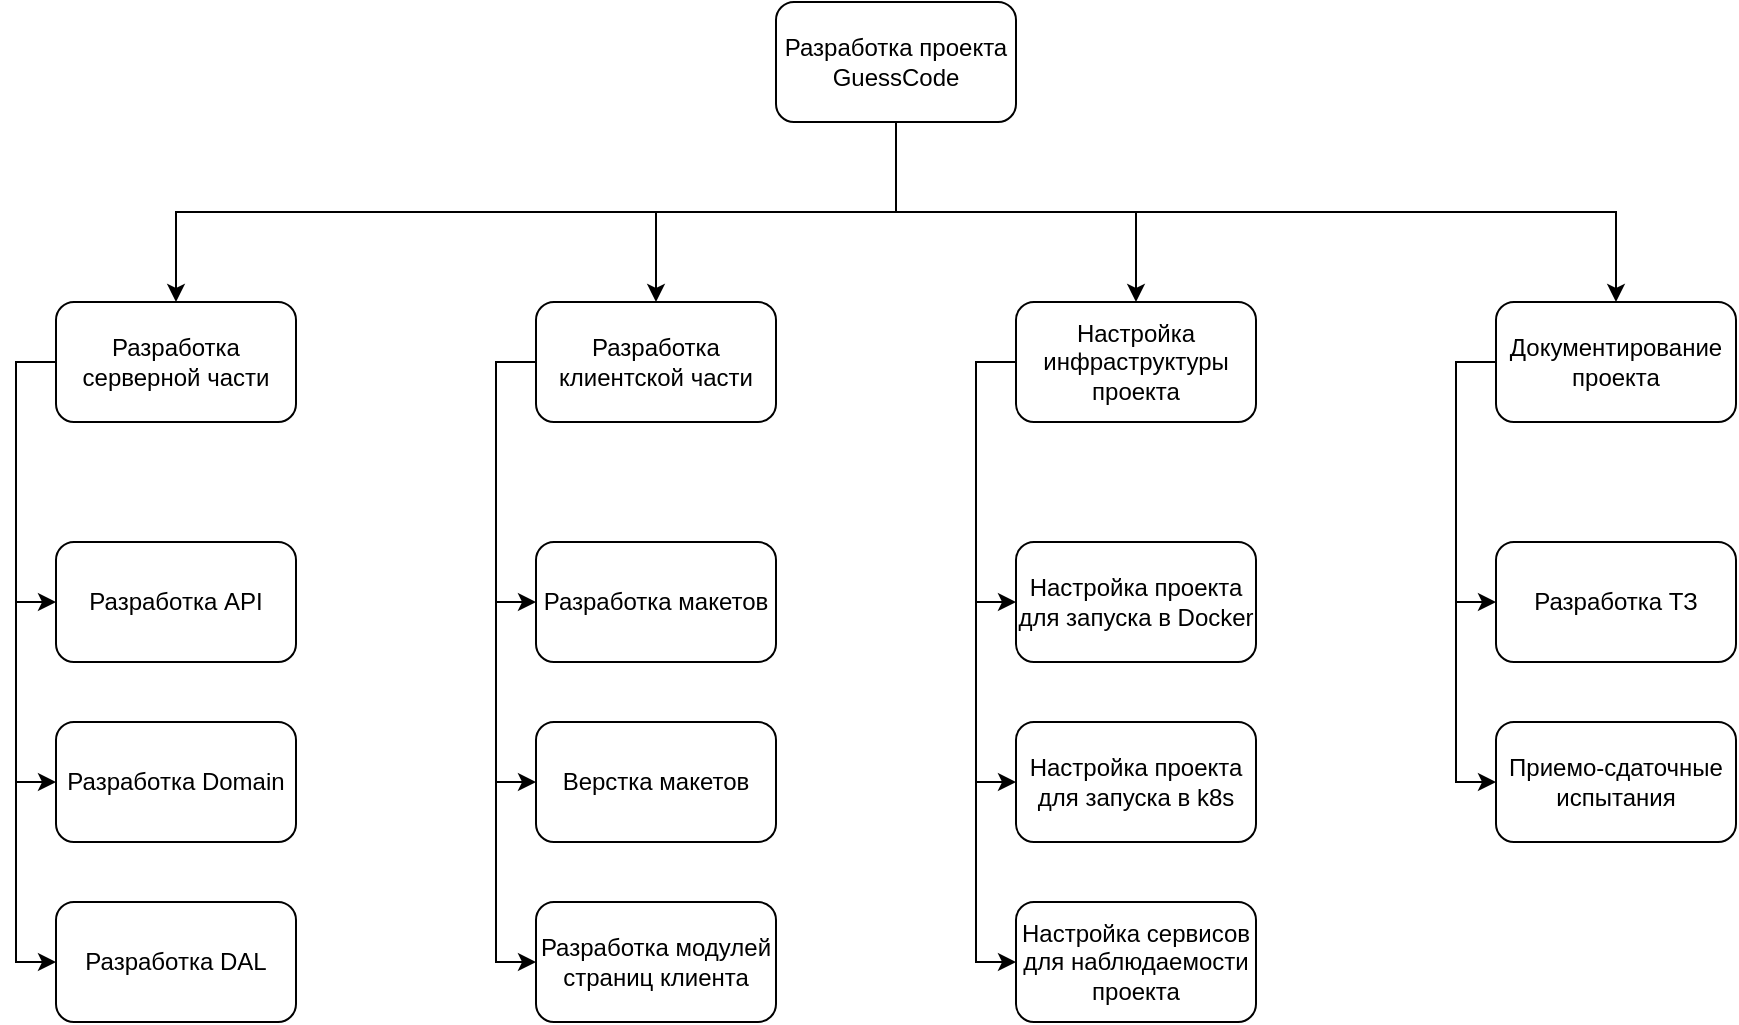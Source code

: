 <mxfile version="20.3.0" type="device"><diagram id="OUsoSa7xh8NiM-7ACgM8" name="Страница 1"><mxGraphModel dx="2249" dy="865" grid="1" gridSize="10" guides="1" tooltips="1" connect="1" arrows="1" fold="1" page="1" pageScale="1" pageWidth="827" pageHeight="1169" math="0" shadow="0"><root><mxCell id="0"/><mxCell id="1" parent="0"/><mxCell id="bmXov8r9AmRfZovApbLZ-29" style="edgeStyle=orthogonalEdgeStyle;rounded=0;orthogonalLoop=1;jettySize=auto;html=1;exitX=0.5;exitY=1;exitDx=0;exitDy=0;entryX=0.5;entryY=0;entryDx=0;entryDy=0;" edge="1" parent="1" source="bmXov8r9AmRfZovApbLZ-1" target="bmXov8r9AmRfZovApbLZ-3"><mxGeometry relative="1" as="geometry"/></mxCell><mxCell id="bmXov8r9AmRfZovApbLZ-30" style="edgeStyle=orthogonalEdgeStyle;rounded=0;orthogonalLoop=1;jettySize=auto;html=1;exitX=0.5;exitY=1;exitDx=0;exitDy=0;entryX=0.5;entryY=0;entryDx=0;entryDy=0;" edge="1" parent="1" source="bmXov8r9AmRfZovApbLZ-1" target="bmXov8r9AmRfZovApbLZ-4"><mxGeometry relative="1" as="geometry"/></mxCell><mxCell id="bmXov8r9AmRfZovApbLZ-31" style="edgeStyle=orthogonalEdgeStyle;rounded=0;orthogonalLoop=1;jettySize=auto;html=1;exitX=0.5;exitY=1;exitDx=0;exitDy=0;entryX=0.5;entryY=0;entryDx=0;entryDy=0;" edge="1" parent="1" source="bmXov8r9AmRfZovApbLZ-1" target="bmXov8r9AmRfZovApbLZ-5"><mxGeometry relative="1" as="geometry"/></mxCell><mxCell id="bmXov8r9AmRfZovApbLZ-32" style="edgeStyle=orthogonalEdgeStyle;rounded=0;orthogonalLoop=1;jettySize=auto;html=1;exitX=0.5;exitY=1;exitDx=0;exitDy=0;entryX=0.5;entryY=0;entryDx=0;entryDy=0;" edge="1" parent="1" source="bmXov8r9AmRfZovApbLZ-1" target="bmXov8r9AmRfZovApbLZ-6"><mxGeometry relative="1" as="geometry"/></mxCell><mxCell id="bmXov8r9AmRfZovApbLZ-1" value="Разработка проекта GuessCode" style="rounded=1;whiteSpace=wrap;html=1;" vertex="1" parent="1"><mxGeometry x="360" y="40" width="120" height="60" as="geometry"/></mxCell><mxCell id="bmXov8r9AmRfZovApbLZ-10" style="edgeStyle=orthogonalEdgeStyle;rounded=0;orthogonalLoop=1;jettySize=auto;html=1;exitX=0;exitY=0.5;exitDx=0;exitDy=0;entryX=0;entryY=0.5;entryDx=0;entryDy=0;" edge="1" parent="1" source="bmXov8r9AmRfZovApbLZ-3" target="bmXov8r9AmRfZovApbLZ-7"><mxGeometry relative="1" as="geometry"/></mxCell><mxCell id="bmXov8r9AmRfZovApbLZ-11" style="edgeStyle=orthogonalEdgeStyle;rounded=0;orthogonalLoop=1;jettySize=auto;html=1;exitX=0;exitY=0.5;exitDx=0;exitDy=0;entryX=0;entryY=0.5;entryDx=0;entryDy=0;" edge="1" parent="1" source="bmXov8r9AmRfZovApbLZ-3" target="bmXov8r9AmRfZovApbLZ-8"><mxGeometry relative="1" as="geometry"/></mxCell><mxCell id="bmXov8r9AmRfZovApbLZ-12" style="edgeStyle=orthogonalEdgeStyle;rounded=0;orthogonalLoop=1;jettySize=auto;html=1;exitX=0;exitY=0.5;exitDx=0;exitDy=0;entryX=0;entryY=0.5;entryDx=0;entryDy=0;" edge="1" parent="1" source="bmXov8r9AmRfZovApbLZ-3" target="bmXov8r9AmRfZovApbLZ-9"><mxGeometry relative="1" as="geometry"/></mxCell><mxCell id="bmXov8r9AmRfZovApbLZ-3" value="Разработка серверной части" style="rounded=1;whiteSpace=wrap;html=1;" vertex="1" parent="1"><mxGeometry y="190" width="120" height="60" as="geometry"/></mxCell><mxCell id="bmXov8r9AmRfZovApbLZ-22" style="edgeStyle=orthogonalEdgeStyle;rounded=0;orthogonalLoop=1;jettySize=auto;html=1;exitX=0;exitY=0.5;exitDx=0;exitDy=0;entryX=0;entryY=0.5;entryDx=0;entryDy=0;" edge="1" parent="1" source="bmXov8r9AmRfZovApbLZ-4" target="bmXov8r9AmRfZovApbLZ-19"><mxGeometry relative="1" as="geometry"/></mxCell><mxCell id="bmXov8r9AmRfZovApbLZ-23" style="edgeStyle=orthogonalEdgeStyle;rounded=0;orthogonalLoop=1;jettySize=auto;html=1;exitX=0;exitY=0.5;exitDx=0;exitDy=0;entryX=0;entryY=0.5;entryDx=0;entryDy=0;" edge="1" parent="1" source="bmXov8r9AmRfZovApbLZ-4" target="bmXov8r9AmRfZovApbLZ-20"><mxGeometry relative="1" as="geometry"/></mxCell><mxCell id="bmXov8r9AmRfZovApbLZ-24" style="edgeStyle=orthogonalEdgeStyle;rounded=0;orthogonalLoop=1;jettySize=auto;html=1;exitX=0;exitY=0.5;exitDx=0;exitDy=0;entryX=0;entryY=0.5;entryDx=0;entryDy=0;" edge="1" parent="1" source="bmXov8r9AmRfZovApbLZ-4" target="bmXov8r9AmRfZovApbLZ-21"><mxGeometry relative="1" as="geometry"/></mxCell><mxCell id="bmXov8r9AmRfZovApbLZ-4" value="Разработка клиентской части" style="rounded=1;whiteSpace=wrap;html=1;" vertex="1" parent="1"><mxGeometry x="240" y="190" width="120" height="60" as="geometry"/></mxCell><mxCell id="bmXov8r9AmRfZovApbLZ-16" style="edgeStyle=orthogonalEdgeStyle;rounded=0;orthogonalLoop=1;jettySize=auto;html=1;exitX=0;exitY=0.5;exitDx=0;exitDy=0;entryX=0;entryY=0.5;entryDx=0;entryDy=0;" edge="1" parent="1" source="bmXov8r9AmRfZovApbLZ-5" target="bmXov8r9AmRfZovApbLZ-13"><mxGeometry relative="1" as="geometry"/></mxCell><mxCell id="bmXov8r9AmRfZovApbLZ-17" style="edgeStyle=orthogonalEdgeStyle;rounded=0;orthogonalLoop=1;jettySize=auto;html=1;exitX=0;exitY=0.5;exitDx=0;exitDy=0;entryX=0;entryY=0.5;entryDx=0;entryDy=0;" edge="1" parent="1" source="bmXov8r9AmRfZovApbLZ-5" target="bmXov8r9AmRfZovApbLZ-14"><mxGeometry relative="1" as="geometry"/></mxCell><mxCell id="bmXov8r9AmRfZovApbLZ-18" style="edgeStyle=orthogonalEdgeStyle;rounded=0;orthogonalLoop=1;jettySize=auto;html=1;exitX=0;exitY=0.5;exitDx=0;exitDy=0;entryX=0;entryY=0.5;entryDx=0;entryDy=0;" edge="1" parent="1" source="bmXov8r9AmRfZovApbLZ-5" target="bmXov8r9AmRfZovApbLZ-15"><mxGeometry relative="1" as="geometry"/></mxCell><mxCell id="bmXov8r9AmRfZovApbLZ-5" value="Настройка инфраструктуры проекта" style="rounded=1;whiteSpace=wrap;html=1;" vertex="1" parent="1"><mxGeometry x="480" y="190" width="120" height="60" as="geometry"/></mxCell><mxCell id="bmXov8r9AmRfZovApbLZ-27" style="edgeStyle=orthogonalEdgeStyle;rounded=0;orthogonalLoop=1;jettySize=auto;html=1;exitX=0;exitY=0.5;exitDx=0;exitDy=0;entryX=0;entryY=0.5;entryDx=0;entryDy=0;" edge="1" parent="1" source="bmXov8r9AmRfZovApbLZ-6" target="bmXov8r9AmRfZovApbLZ-25"><mxGeometry relative="1" as="geometry"/></mxCell><mxCell id="bmXov8r9AmRfZovApbLZ-28" style="edgeStyle=orthogonalEdgeStyle;rounded=0;orthogonalLoop=1;jettySize=auto;html=1;exitX=0;exitY=0.5;exitDx=0;exitDy=0;entryX=0;entryY=0.5;entryDx=0;entryDy=0;" edge="1" parent="1" source="bmXov8r9AmRfZovApbLZ-6" target="bmXov8r9AmRfZovApbLZ-26"><mxGeometry relative="1" as="geometry"/></mxCell><mxCell id="bmXov8r9AmRfZovApbLZ-6" value="Документирование проекта" style="rounded=1;whiteSpace=wrap;html=1;" vertex="1" parent="1"><mxGeometry x="720" y="190" width="120" height="60" as="geometry"/></mxCell><mxCell id="bmXov8r9AmRfZovApbLZ-7" value="Разработка API" style="rounded=1;whiteSpace=wrap;html=1;" vertex="1" parent="1"><mxGeometry y="310" width="120" height="60" as="geometry"/></mxCell><mxCell id="bmXov8r9AmRfZovApbLZ-8" value="Разработка Domain" style="rounded=1;whiteSpace=wrap;html=1;" vertex="1" parent="1"><mxGeometry y="400" width="120" height="60" as="geometry"/></mxCell><mxCell id="bmXov8r9AmRfZovApbLZ-9" value="Разработка DAL" style="rounded=1;whiteSpace=wrap;html=1;" vertex="1" parent="1"><mxGeometry y="490" width="120" height="60" as="geometry"/></mxCell><mxCell id="bmXov8r9AmRfZovApbLZ-13" value="Настройка проекта для запуска в Docker" style="rounded=1;whiteSpace=wrap;html=1;" vertex="1" parent="1"><mxGeometry x="480" y="310" width="120" height="60" as="geometry"/></mxCell><mxCell id="bmXov8r9AmRfZovApbLZ-14" value="Настройка проекта для запуска в k8s" style="rounded=1;whiteSpace=wrap;html=1;" vertex="1" parent="1"><mxGeometry x="480" y="400" width="120" height="60" as="geometry"/></mxCell><mxCell id="bmXov8r9AmRfZovApbLZ-15" value="Настройка сервисов для наблюдаемости проекта" style="rounded=1;whiteSpace=wrap;html=1;" vertex="1" parent="1"><mxGeometry x="480" y="490" width="120" height="60" as="geometry"/></mxCell><mxCell id="bmXov8r9AmRfZovApbLZ-19" value="Разработка макетов" style="rounded=1;whiteSpace=wrap;html=1;" vertex="1" parent="1"><mxGeometry x="240" y="310" width="120" height="60" as="geometry"/></mxCell><mxCell id="bmXov8r9AmRfZovApbLZ-20" value="Верстка макетов" style="rounded=1;whiteSpace=wrap;html=1;" vertex="1" parent="1"><mxGeometry x="240" y="400" width="120" height="60" as="geometry"/></mxCell><mxCell id="bmXov8r9AmRfZovApbLZ-21" value="Разработка модулей страниц клиента" style="rounded=1;whiteSpace=wrap;html=1;" vertex="1" parent="1"><mxGeometry x="240" y="490" width="120" height="60" as="geometry"/></mxCell><mxCell id="bmXov8r9AmRfZovApbLZ-25" value="Разработка ТЗ" style="rounded=1;whiteSpace=wrap;html=1;" vertex="1" parent="1"><mxGeometry x="720" y="310" width="120" height="60" as="geometry"/></mxCell><mxCell id="bmXov8r9AmRfZovApbLZ-26" value="Приемо-сдаточные испытания" style="rounded=1;whiteSpace=wrap;html=1;" vertex="1" parent="1"><mxGeometry x="720" y="400" width="120" height="60" as="geometry"/></mxCell></root></mxGraphModel></diagram></mxfile>